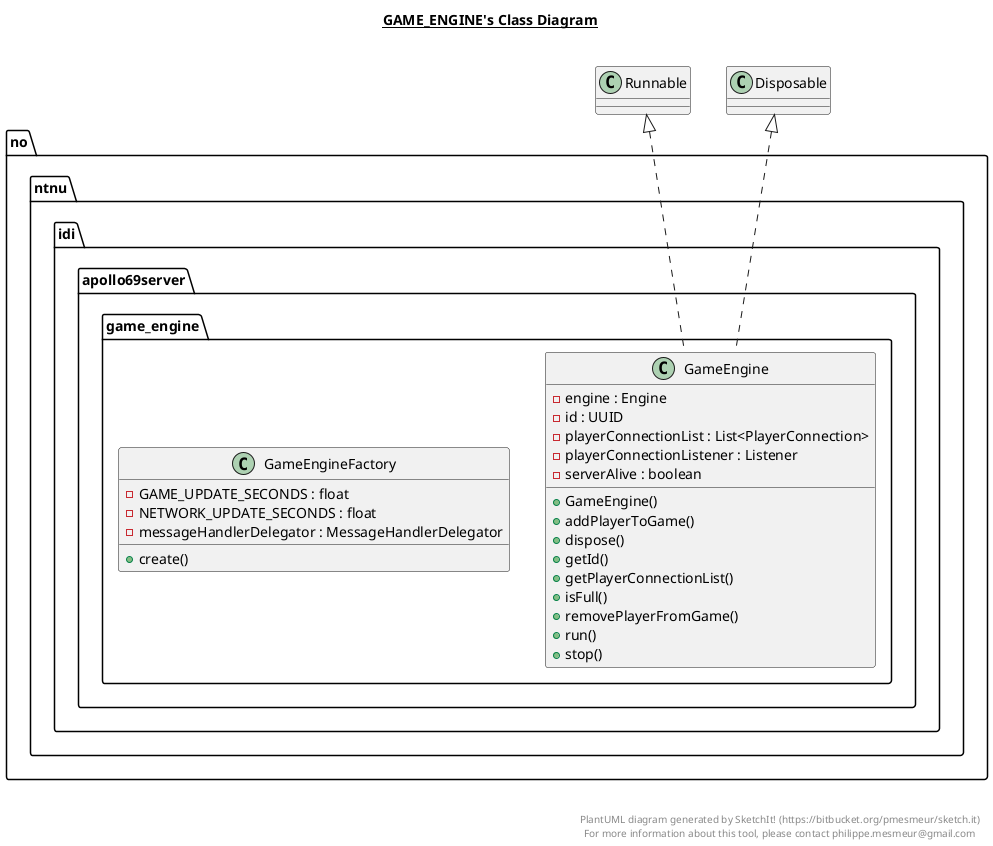 @startuml

title __GAME_ENGINE's Class Diagram__\n

  namespace no.ntnu.idi.apollo69server {
    namespace game_engine {
      class no.ntnu.idi.apollo69server.game_engine.GameEngine {
          - engine : Engine
          - id : UUID
          - playerConnectionList : List<PlayerConnection>
          - playerConnectionListener : Listener
          - serverAlive : boolean
          + GameEngine()
          + addPlayerToGame()
          + dispose()
          + getId()
          + getPlayerConnectionList()
          + isFull()
          + removePlayerFromGame()
          + run()
          + stop()
      }
    }
  }
  

  namespace no.ntnu.idi.apollo69server {
    namespace game_engine {
      class no.ntnu.idi.apollo69server.game_engine.GameEngineFactory {
          - GAME_UPDATE_SECONDS : float
          - NETWORK_UPDATE_SECONDS : float
          - messageHandlerDelegator : MessageHandlerDelegator
          + create()
      }
    }
  }
  

  no.ntnu.idi.apollo69server.game_engine.GameEngine .up.|> Disposable
  no.ntnu.idi.apollo69server.game_engine.GameEngine .up.|> Runnable


right footer


PlantUML diagram generated by SketchIt! (https://bitbucket.org/pmesmeur/sketch.it)
For more information about this tool, please contact philippe.mesmeur@gmail.com
endfooter

@enduml
